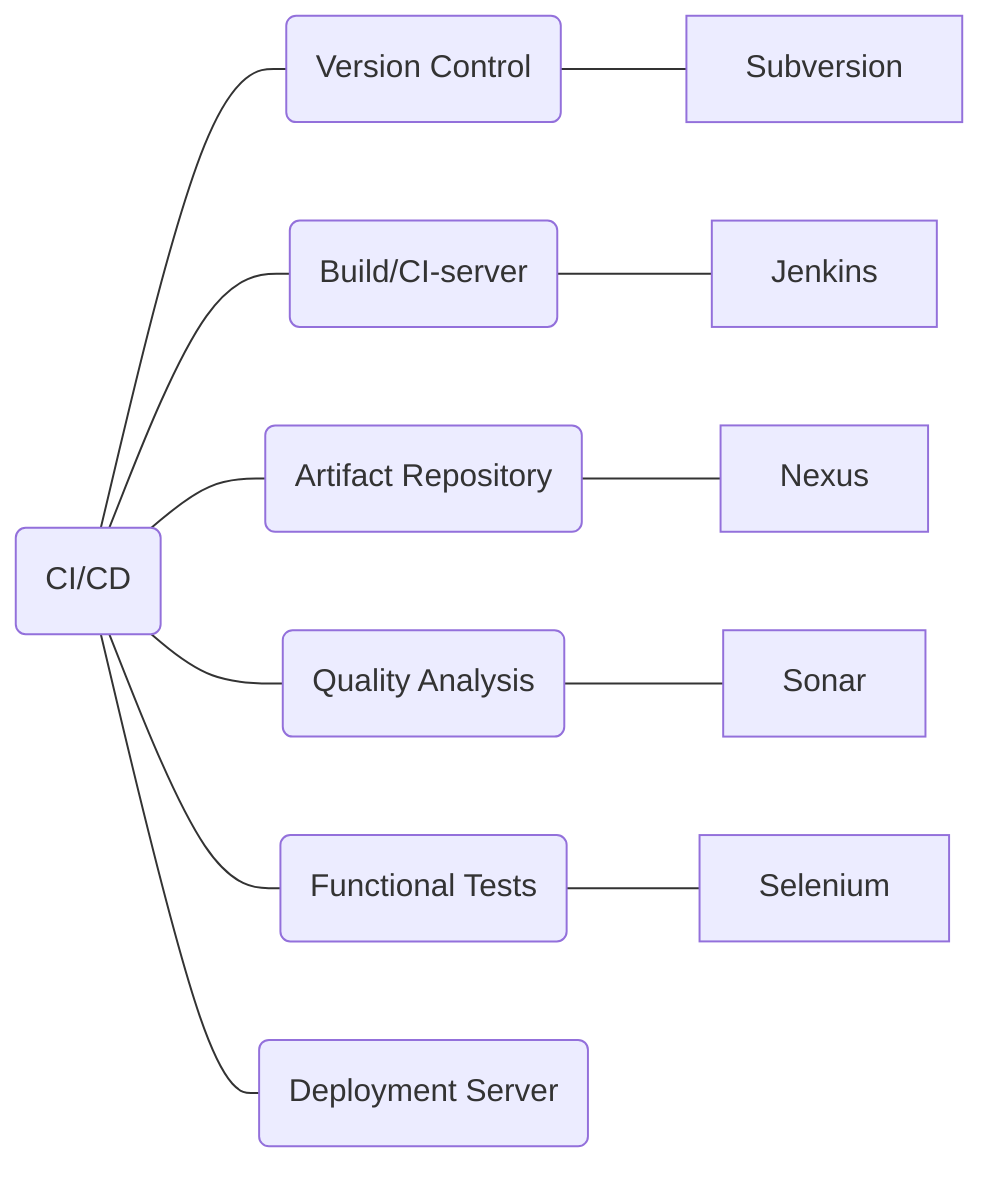 graph LR

a(CI/CD)

a---vcs(Version Control)
a---cis(Build/CI-server)
a---repo(Artifact Repository)
a---qa(Quality Analysis)
a---fr(Functional Tests)
a---d(Deployment Server)



vcs---Subversion
cis---Jenkins
repo---Nexus
qa---Sonar
fr---Selenium